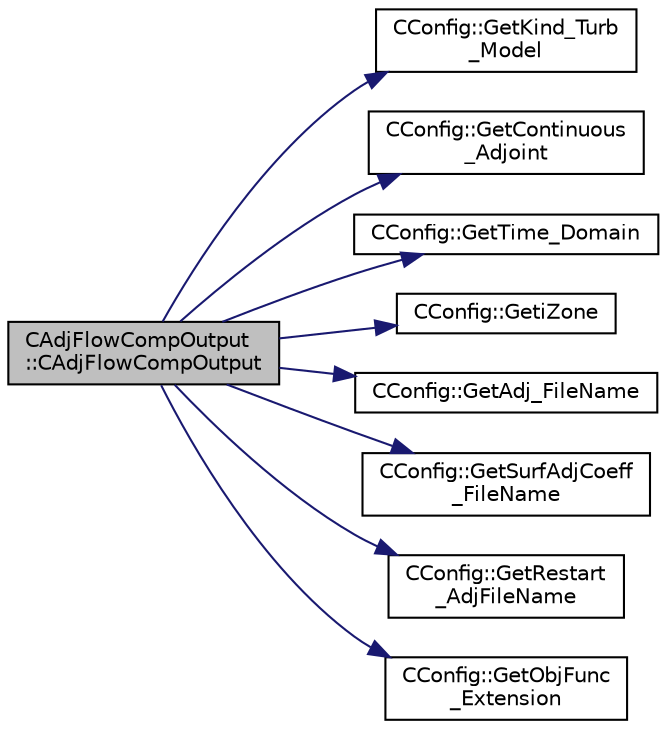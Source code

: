 digraph "CAdjFlowCompOutput::CAdjFlowCompOutput"
{
  edge [fontname="Helvetica",fontsize="10",labelfontname="Helvetica",labelfontsize="10"];
  node [fontname="Helvetica",fontsize="10",shape=record];
  rankdir="LR";
  Node0 [label="CAdjFlowCompOutput\l::CAdjFlowCompOutput",height=0.2,width=0.4,color="black", fillcolor="grey75", style="filled", fontcolor="black"];
  Node0 -> Node1 [color="midnightblue",fontsize="10",style="solid",fontname="Helvetica"];
  Node1 [label="CConfig::GetKind_Turb\l_Model",height=0.2,width=0.4,color="black", fillcolor="white", style="filled",URL="$class_c_config.html#a40aaed07fc5844d505d2c0b7076594d7",tooltip="Get the kind of the turbulence model. "];
  Node0 -> Node2 [color="midnightblue",fontsize="10",style="solid",fontname="Helvetica"];
  Node2 [label="CConfig::GetContinuous\l_Adjoint",height=0.2,width=0.4,color="black", fillcolor="white", style="filled",URL="$class_c_config.html#a2917fd8eeb6a8bf275a3fc351aac2a5e",tooltip="Determines if problem is adjoint. "];
  Node0 -> Node3 [color="midnightblue",fontsize="10",style="solid",fontname="Helvetica"];
  Node3 [label="CConfig::GetTime_Domain",height=0.2,width=0.4,color="black", fillcolor="white", style="filled",URL="$class_c_config.html#a6a11350b3c8d7577318be43cda6f7292",tooltip="Check if the multizone problem is solved for time domain. "];
  Node0 -> Node4 [color="midnightblue",fontsize="10",style="solid",fontname="Helvetica"];
  Node4 [label="CConfig::GetiZone",height=0.2,width=0.4,color="black", fillcolor="white", style="filled",URL="$class_c_config.html#ac09e21f44792b38adb3f933a4426b25f",tooltip="Provides the number of varaibles. "];
  Node0 -> Node5 [color="midnightblue",fontsize="10",style="solid",fontname="Helvetica"];
  Node5 [label="CConfig::GetAdj_FileName",height=0.2,width=0.4,color="black", fillcolor="white", style="filled",URL="$class_c_config.html#aed850e86bed053fd0c491efb848c2d33",tooltip="Get the name of the file with the adjoint variables. "];
  Node0 -> Node6 [color="midnightblue",fontsize="10",style="solid",fontname="Helvetica"];
  Node6 [label="CConfig::GetSurfAdjCoeff\l_FileName",height=0.2,width=0.4,color="black", fillcolor="white", style="filled",URL="$class_c_config.html#a70af73b6cee4742f034f9c3cda50a2cd",tooltip="Get the name of the file with the surface information for the adjoint problem. "];
  Node0 -> Node7 [color="midnightblue",fontsize="10",style="solid",fontname="Helvetica"];
  Node7 [label="CConfig::GetRestart\l_AdjFileName",height=0.2,width=0.4,color="black", fillcolor="white", style="filled",URL="$class_c_config.html#a9a092b9cde9fbc3baa554bf580bd3b3f",tooltip="Get the name of the restart file for the adjoint variables (drag objective function). "];
  Node0 -> Node8 [color="midnightblue",fontsize="10",style="solid",fontname="Helvetica"];
  Node8 [label="CConfig::GetObjFunc\l_Extension",height=0.2,width=0.4,color="black", fillcolor="white", style="filled",URL="$class_c_config.html#ad735d24b1c344410abea90ac9c6bb226",tooltip="Append the input filename string with the appropriate objective function extension. "];
}
